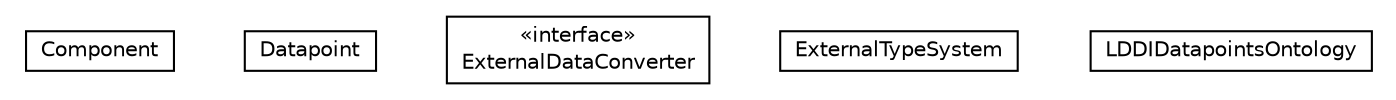 #!/usr/local/bin/dot
#
# Class diagram 
# Generated by UMLGraph version R5_6-24-gf6e263 (http://www.umlgraph.org/)
#

digraph G {
	edge [fontname="Helvetica",fontsize=10,labelfontname="Helvetica",labelfontsize=10];
	node [fontname="Helvetica",fontsize=10,shape=plaintext];
	nodesep=0.25;
	ranksep=0.5;
	// org.universAAL.ontology.lddi.config.datapoints.Component
	c30017 [label=<<table title="org.universAAL.ontology.lddi.config.datapoints.Component" border="0" cellborder="1" cellspacing="0" cellpadding="2" port="p" href="./Component.html">
		<tr><td><table border="0" cellspacing="0" cellpadding="1">
<tr><td align="center" balign="center"> Component </td></tr>
		</table></td></tr>
		</table>>, URL="./Component.html", fontname="Helvetica", fontcolor="black", fontsize=10.0];
	// org.universAAL.ontology.lddi.config.datapoints.Datapoint
	c30018 [label=<<table title="org.universAAL.ontology.lddi.config.datapoints.Datapoint" border="0" cellborder="1" cellspacing="0" cellpadding="2" port="p" href="./Datapoint.html">
		<tr><td><table border="0" cellspacing="0" cellpadding="1">
<tr><td align="center" balign="center"> Datapoint </td></tr>
		</table></td></tr>
		</table>>, URL="./Datapoint.html", fontname="Helvetica", fontcolor="black", fontsize=10.0];
	// org.universAAL.ontology.lddi.config.datapoints.ExternalDataConverter
	c30019 [label=<<table title="org.universAAL.ontology.lddi.config.datapoints.ExternalDataConverter" border="0" cellborder="1" cellspacing="0" cellpadding="2" port="p" href="./ExternalDataConverter.html">
		<tr><td><table border="0" cellspacing="0" cellpadding="1">
<tr><td align="center" balign="center"> &#171;interface&#187; </td></tr>
<tr><td align="center" balign="center"> ExternalDataConverter </td></tr>
		</table></td></tr>
		</table>>, URL="./ExternalDataConverter.html", fontname="Helvetica", fontcolor="black", fontsize=10.0];
	// org.universAAL.ontology.lddi.config.datapoints.ExternalTypeSystem
	c30020 [label=<<table title="org.universAAL.ontology.lddi.config.datapoints.ExternalTypeSystem" border="0" cellborder="1" cellspacing="0" cellpadding="2" port="p" href="./ExternalTypeSystem.html">
		<tr><td><table border="0" cellspacing="0" cellpadding="1">
<tr><td align="center" balign="center"> ExternalTypeSystem </td></tr>
		</table></td></tr>
		</table>>, URL="./ExternalTypeSystem.html", fontname="Helvetica", fontcolor="black", fontsize=10.0];
	// org.universAAL.ontology.lddi.config.datapoints.LDDIDatapointsOntology
	c30021 [label=<<table title="org.universAAL.ontology.lddi.config.datapoints.LDDIDatapointsOntology" border="0" cellborder="1" cellspacing="0" cellpadding="2" port="p" href="./LDDIDatapointsOntology.html">
		<tr><td><table border="0" cellspacing="0" cellpadding="1">
<tr><td align="center" balign="center"> LDDIDatapointsOntology </td></tr>
		</table></td></tr>
		</table>>, URL="./LDDIDatapointsOntology.html", fontname="Helvetica", fontcolor="black", fontsize=10.0];
}

